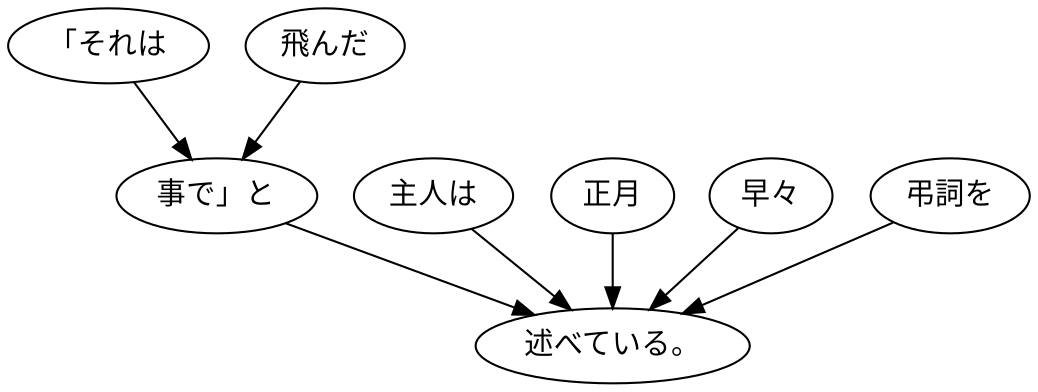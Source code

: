 digraph graph836 {
	node0 [label="「それは"];
	node1 [label="飛んだ"];
	node2 [label="事で」と"];
	node3 [label="主人は"];
	node4 [label="正月"];
	node5 [label="早々"];
	node6 [label="弔詞を"];
	node7 [label="述べている。"];
	node0 -> node2;
	node1 -> node2;
	node2 -> node7;
	node3 -> node7;
	node4 -> node7;
	node5 -> node7;
	node6 -> node7;
}
